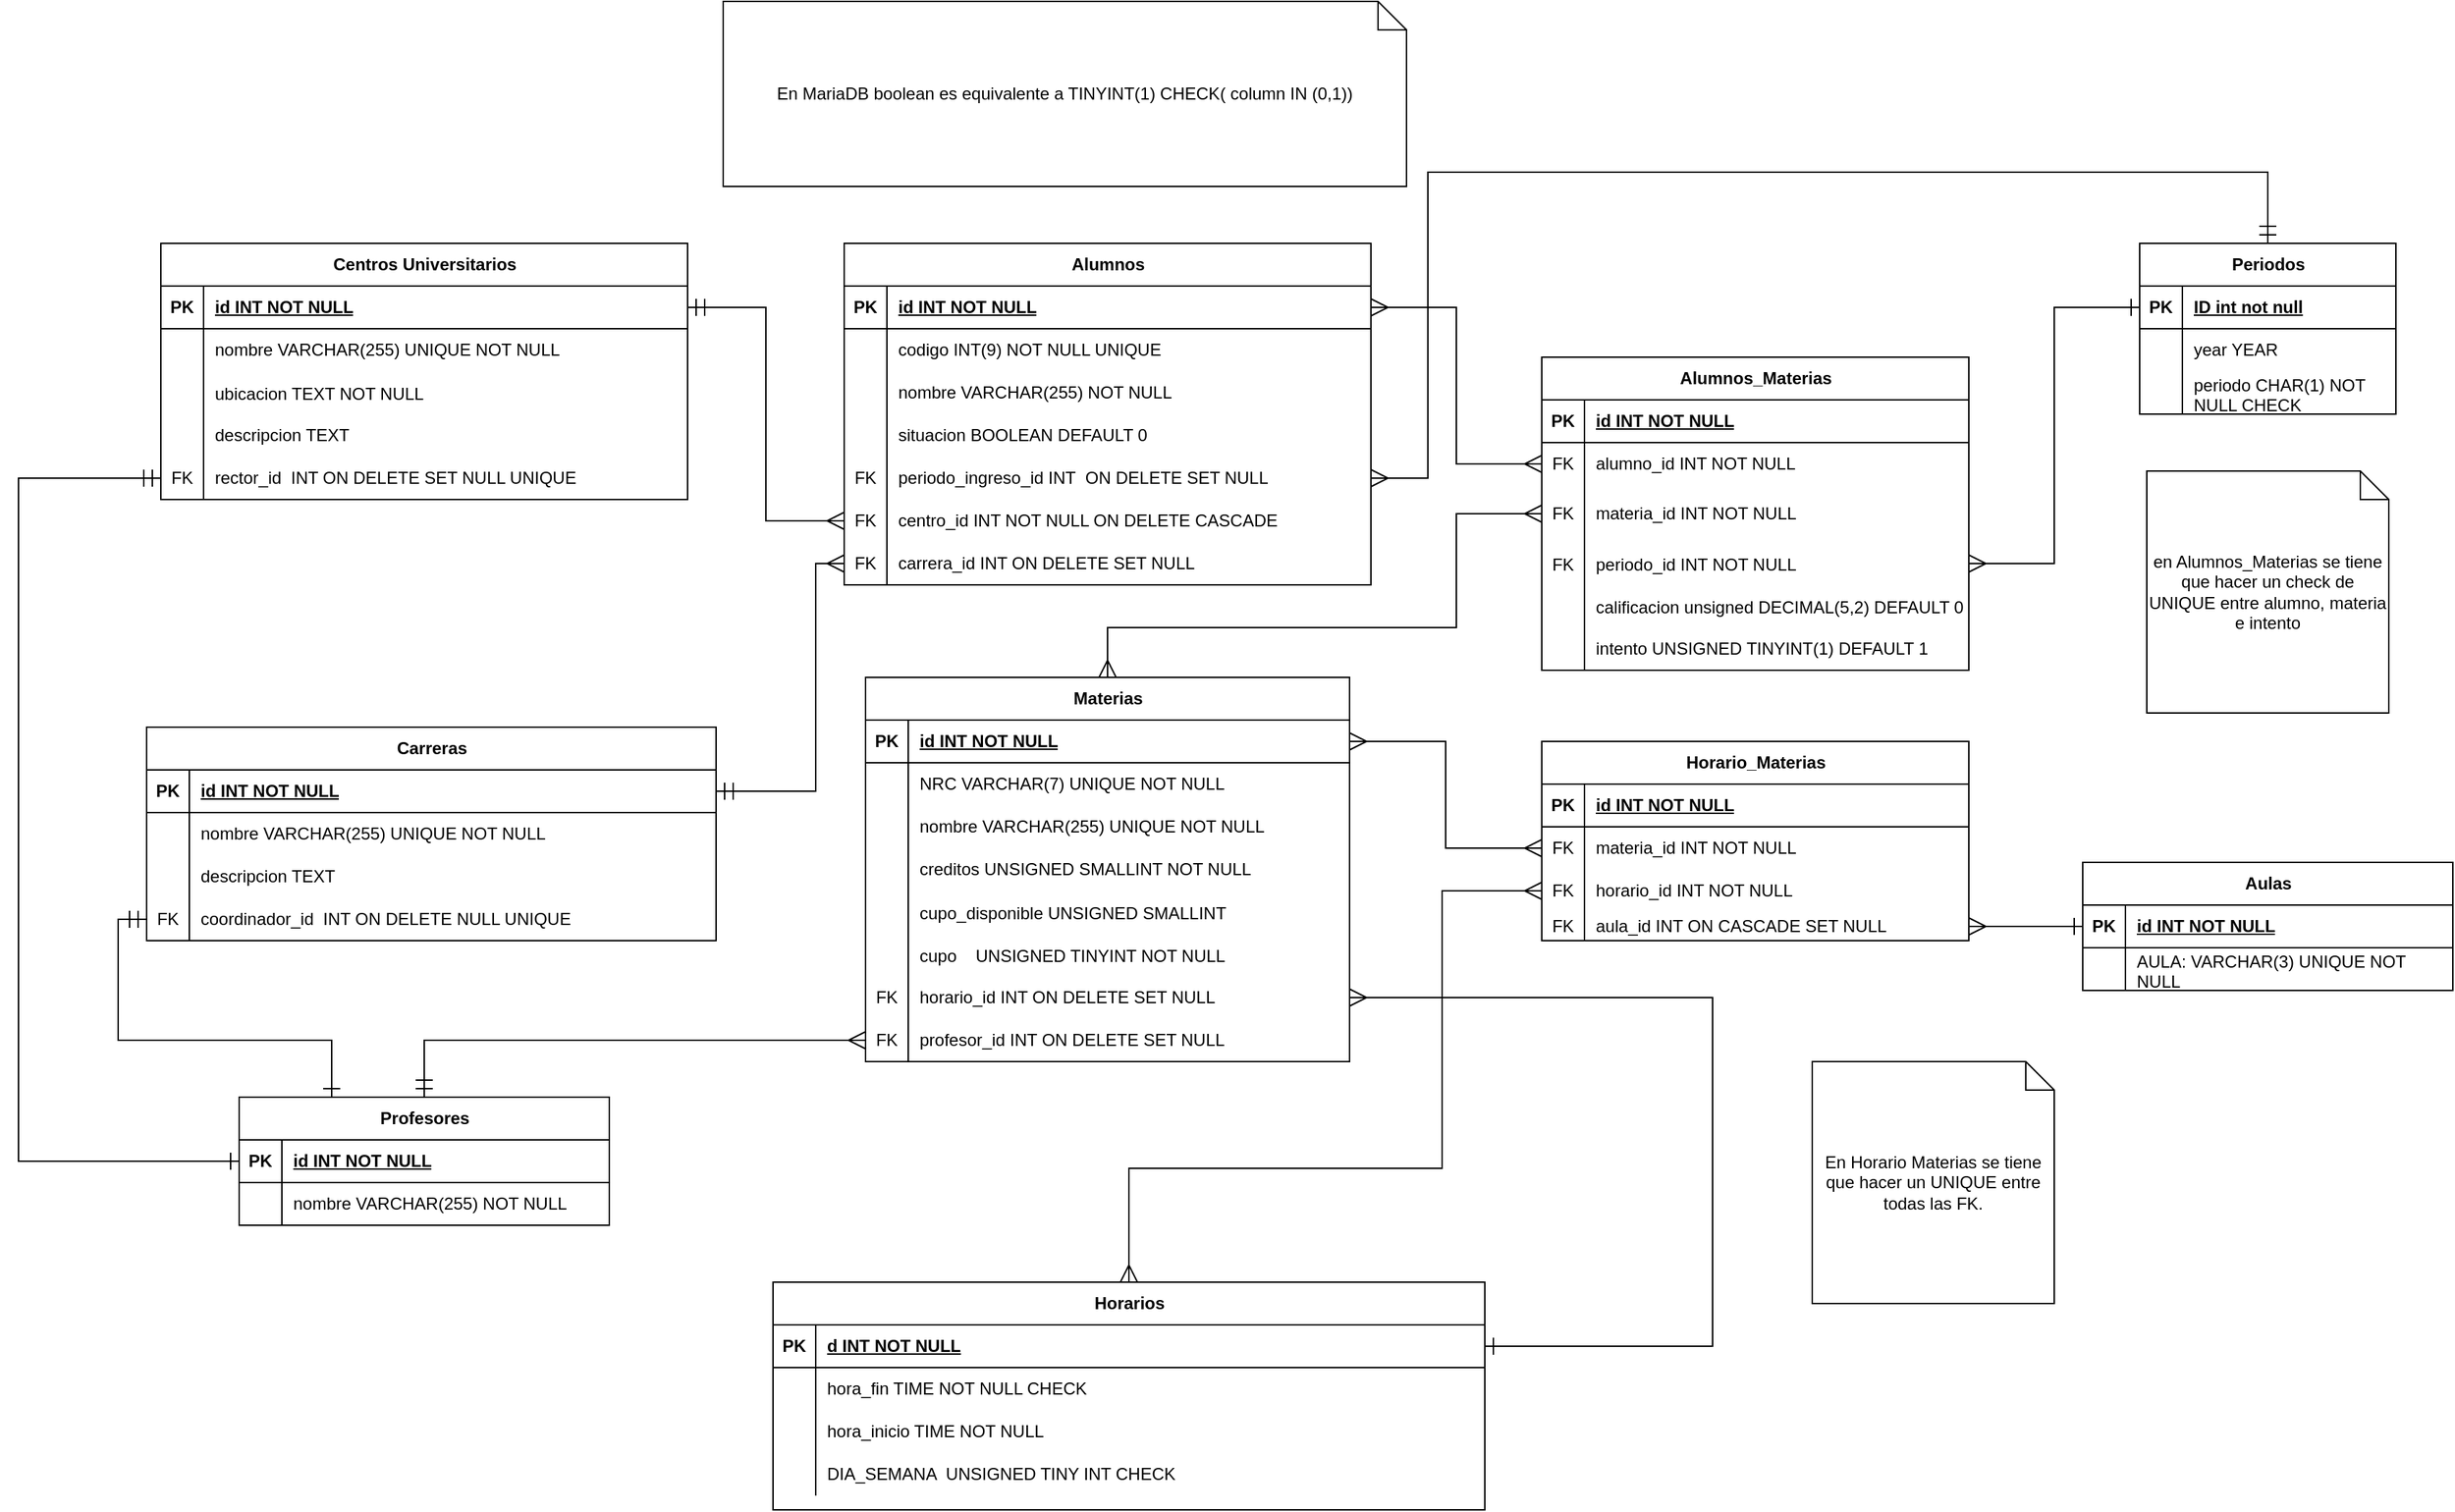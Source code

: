 <mxfile version="21.1.2" type="device">
  <diagram id="R2lEEEUBdFMjLlhIrx00" name="Page-1">
    <mxGraphModel dx="2359" dy="1980" grid="1" gridSize="10" guides="1" tooltips="1" connect="1" arrows="1" fold="1" page="1" pageScale="1" pageWidth="850" pageHeight="1100" math="0" shadow="0" extFonts="Permanent Marker^https://fonts.googleapis.com/css?family=Permanent+Marker">
      <root>
        <mxCell id="0" />
        <mxCell id="1" parent="0" />
        <mxCell id="16RCq8JLogjChzlIHPvy-1" value="Carreras" style="shape=table;startSize=30;container=1;collapsible=1;childLayout=tableLayout;fixedRows=1;rowLines=0;fontStyle=1;align=center;resizeLast=1;html=1;" vertex="1" parent="1">
          <mxGeometry x="20" y="430" width="400" height="150" as="geometry" />
        </mxCell>
        <mxCell id="16RCq8JLogjChzlIHPvy-2" value="" style="shape=tableRow;horizontal=0;startSize=0;swimlaneHead=0;swimlaneBody=0;fillColor=none;collapsible=0;dropTarget=0;points=[[0,0.5],[1,0.5]];portConstraint=eastwest;top=0;left=0;right=0;bottom=1;" vertex="1" parent="16RCq8JLogjChzlIHPvy-1">
          <mxGeometry y="30" width="400" height="30" as="geometry" />
        </mxCell>
        <mxCell id="16RCq8JLogjChzlIHPvy-3" value="PK" style="shape=partialRectangle;connectable=0;fillColor=none;top=0;left=0;bottom=0;right=0;fontStyle=1;overflow=hidden;whiteSpace=wrap;html=1;" vertex="1" parent="16RCq8JLogjChzlIHPvy-2">
          <mxGeometry width="30" height="30" as="geometry">
            <mxRectangle width="30" height="30" as="alternateBounds" />
          </mxGeometry>
        </mxCell>
        <mxCell id="16RCq8JLogjChzlIHPvy-4" value="id INT NOT NULL" style="shape=partialRectangle;connectable=0;fillColor=none;top=0;left=0;bottom=0;right=0;align=left;spacingLeft=6;fontStyle=5;overflow=hidden;whiteSpace=wrap;html=1;" vertex="1" parent="16RCq8JLogjChzlIHPvy-2">
          <mxGeometry x="30" width="370" height="30" as="geometry">
            <mxRectangle width="370" height="30" as="alternateBounds" />
          </mxGeometry>
        </mxCell>
        <mxCell id="16RCq8JLogjChzlIHPvy-5" value="" style="shape=tableRow;horizontal=0;startSize=0;swimlaneHead=0;swimlaneBody=0;fillColor=none;collapsible=0;dropTarget=0;points=[[0,0.5],[1,0.5]];portConstraint=eastwest;top=0;left=0;right=0;bottom=0;" vertex="1" parent="16RCq8JLogjChzlIHPvy-1">
          <mxGeometry y="60" width="400" height="30" as="geometry" />
        </mxCell>
        <mxCell id="16RCq8JLogjChzlIHPvy-6" value="" style="shape=partialRectangle;connectable=0;fillColor=none;top=0;left=0;bottom=0;right=0;editable=1;overflow=hidden;whiteSpace=wrap;html=1;" vertex="1" parent="16RCq8JLogjChzlIHPvy-5">
          <mxGeometry width="30" height="30" as="geometry">
            <mxRectangle width="30" height="30" as="alternateBounds" />
          </mxGeometry>
        </mxCell>
        <mxCell id="16RCq8JLogjChzlIHPvy-7" value="nombre VARCHAR(255) UNIQUE NOT NULL" style="shape=partialRectangle;connectable=0;fillColor=none;top=0;left=0;bottom=0;right=0;align=left;spacingLeft=6;overflow=hidden;whiteSpace=wrap;html=1;" vertex="1" parent="16RCq8JLogjChzlIHPvy-5">
          <mxGeometry x="30" width="370" height="30" as="geometry">
            <mxRectangle width="370" height="30" as="alternateBounds" />
          </mxGeometry>
        </mxCell>
        <mxCell id="16RCq8JLogjChzlIHPvy-8" value="" style="shape=tableRow;horizontal=0;startSize=0;swimlaneHead=0;swimlaneBody=0;fillColor=none;collapsible=0;dropTarget=0;points=[[0,0.5],[1,0.5]];portConstraint=eastwest;top=0;left=0;right=0;bottom=0;" vertex="1" parent="16RCq8JLogjChzlIHPvy-1">
          <mxGeometry y="90" width="400" height="30" as="geometry" />
        </mxCell>
        <mxCell id="16RCq8JLogjChzlIHPvy-9" value="" style="shape=partialRectangle;connectable=0;fillColor=none;top=0;left=0;bottom=0;right=0;editable=1;overflow=hidden;whiteSpace=wrap;html=1;" vertex="1" parent="16RCq8JLogjChzlIHPvy-8">
          <mxGeometry width="30" height="30" as="geometry">
            <mxRectangle width="30" height="30" as="alternateBounds" />
          </mxGeometry>
        </mxCell>
        <mxCell id="16RCq8JLogjChzlIHPvy-10" value="descripcion&lt;span style=&quot;white-space: pre;&quot;&gt;	&lt;/span&gt;TEXT" style="shape=partialRectangle;connectable=0;fillColor=none;top=0;left=0;bottom=0;right=0;align=left;spacingLeft=6;overflow=hidden;whiteSpace=wrap;html=1;" vertex="1" parent="16RCq8JLogjChzlIHPvy-8">
          <mxGeometry x="30" width="370" height="30" as="geometry">
            <mxRectangle width="370" height="30" as="alternateBounds" />
          </mxGeometry>
        </mxCell>
        <mxCell id="16RCq8JLogjChzlIHPvy-11" value="" style="shape=tableRow;horizontal=0;startSize=0;swimlaneHead=0;swimlaneBody=0;fillColor=none;collapsible=0;dropTarget=0;points=[[0,0.5],[1,0.5]];portConstraint=eastwest;top=0;left=0;right=0;bottom=0;" vertex="1" parent="16RCq8JLogjChzlIHPvy-1">
          <mxGeometry y="120" width="400" height="30" as="geometry" />
        </mxCell>
        <mxCell id="16RCq8JLogjChzlIHPvy-12" value="FK" style="shape=partialRectangle;connectable=0;fillColor=none;top=0;left=0;bottom=0;right=0;editable=1;overflow=hidden;whiteSpace=wrap;html=1;" vertex="1" parent="16RCq8JLogjChzlIHPvy-11">
          <mxGeometry width="30" height="30" as="geometry">
            <mxRectangle width="30" height="30" as="alternateBounds" />
          </mxGeometry>
        </mxCell>
        <mxCell id="16RCq8JLogjChzlIHPvy-13" value="coordinador_id&amp;nbsp; INT ON DELETE NULL UNIQUE" style="shape=partialRectangle;connectable=0;fillColor=none;top=0;left=0;bottom=0;right=0;align=left;spacingLeft=6;overflow=hidden;whiteSpace=wrap;html=1;" vertex="1" parent="16RCq8JLogjChzlIHPvy-11">
          <mxGeometry x="30" width="370" height="30" as="geometry">
            <mxRectangle width="370" height="30" as="alternateBounds" />
          </mxGeometry>
        </mxCell>
        <mxCell id="16RCq8JLogjChzlIHPvy-14" value="Centros Universitarios" style="shape=table;startSize=30;container=1;collapsible=1;childLayout=tableLayout;fixedRows=1;rowLines=0;fontStyle=1;align=center;resizeLast=1;html=1;" vertex="1" parent="1">
          <mxGeometry x="30" y="90" width="370" height="180" as="geometry" />
        </mxCell>
        <mxCell id="16RCq8JLogjChzlIHPvy-15" value="" style="shape=tableRow;horizontal=0;startSize=0;swimlaneHead=0;swimlaneBody=0;fillColor=none;collapsible=0;dropTarget=0;points=[[0,0.5],[1,0.5]];portConstraint=eastwest;top=0;left=0;right=0;bottom=1;" vertex="1" parent="16RCq8JLogjChzlIHPvy-14">
          <mxGeometry y="30" width="370" height="30" as="geometry" />
        </mxCell>
        <mxCell id="16RCq8JLogjChzlIHPvy-16" value="PK" style="shape=partialRectangle;connectable=0;fillColor=none;top=0;left=0;bottom=0;right=0;fontStyle=1;overflow=hidden;whiteSpace=wrap;html=1;" vertex="1" parent="16RCq8JLogjChzlIHPvy-15">
          <mxGeometry width="30" height="30" as="geometry">
            <mxRectangle width="30" height="30" as="alternateBounds" />
          </mxGeometry>
        </mxCell>
        <mxCell id="16RCq8JLogjChzlIHPvy-17" value="id INT NOT NULL" style="shape=partialRectangle;connectable=0;fillColor=none;top=0;left=0;bottom=0;right=0;align=left;spacingLeft=6;fontStyle=5;overflow=hidden;whiteSpace=wrap;html=1;" vertex="1" parent="16RCq8JLogjChzlIHPvy-15">
          <mxGeometry x="30" width="340" height="30" as="geometry">
            <mxRectangle width="340" height="30" as="alternateBounds" />
          </mxGeometry>
        </mxCell>
        <mxCell id="16RCq8JLogjChzlIHPvy-18" value="" style="shape=tableRow;horizontal=0;startSize=0;swimlaneHead=0;swimlaneBody=0;fillColor=none;collapsible=0;dropTarget=0;points=[[0,0.5],[1,0.5]];portConstraint=eastwest;top=0;left=0;right=0;bottom=0;" vertex="1" parent="16RCq8JLogjChzlIHPvy-14">
          <mxGeometry y="60" width="370" height="30" as="geometry" />
        </mxCell>
        <mxCell id="16RCq8JLogjChzlIHPvy-19" value="" style="shape=partialRectangle;connectable=0;fillColor=none;top=0;left=0;bottom=0;right=0;editable=1;overflow=hidden;whiteSpace=wrap;html=1;" vertex="1" parent="16RCq8JLogjChzlIHPvy-18">
          <mxGeometry width="30" height="30" as="geometry">
            <mxRectangle width="30" height="30" as="alternateBounds" />
          </mxGeometry>
        </mxCell>
        <mxCell id="16RCq8JLogjChzlIHPvy-20" value="nombre VARCHAR(255) UNIQUE NOT NULL" style="shape=partialRectangle;connectable=0;fillColor=none;top=0;left=0;bottom=0;right=0;align=left;spacingLeft=6;overflow=hidden;whiteSpace=wrap;html=1;" vertex="1" parent="16RCq8JLogjChzlIHPvy-18">
          <mxGeometry x="30" width="340" height="30" as="geometry">
            <mxRectangle width="340" height="30" as="alternateBounds" />
          </mxGeometry>
        </mxCell>
        <mxCell id="16RCq8JLogjChzlIHPvy-27" value="" style="shape=tableRow;horizontal=0;startSize=0;swimlaneHead=0;swimlaneBody=0;fillColor=none;collapsible=0;dropTarget=0;points=[[0,0.5],[1,0.5]];portConstraint=eastwest;top=0;left=0;right=0;bottom=0;" vertex="1" parent="16RCq8JLogjChzlIHPvy-14">
          <mxGeometry y="90" width="370" height="30" as="geometry" />
        </mxCell>
        <mxCell id="16RCq8JLogjChzlIHPvy-28" value="" style="shape=partialRectangle;connectable=0;fillColor=none;top=0;left=0;bottom=0;right=0;editable=1;overflow=hidden;" vertex="1" parent="16RCq8JLogjChzlIHPvy-27">
          <mxGeometry width="30" height="30" as="geometry">
            <mxRectangle width="30" height="30" as="alternateBounds" />
          </mxGeometry>
        </mxCell>
        <mxCell id="16RCq8JLogjChzlIHPvy-29" value="ubicacion TEXT NOT NULL" style="shape=partialRectangle;connectable=0;fillColor=none;top=0;left=0;bottom=0;right=0;align=left;spacingLeft=6;overflow=hidden;" vertex="1" parent="16RCq8JLogjChzlIHPvy-27">
          <mxGeometry x="30" width="340" height="30" as="geometry">
            <mxRectangle width="340" height="30" as="alternateBounds" />
          </mxGeometry>
        </mxCell>
        <mxCell id="16RCq8JLogjChzlIHPvy-21" value="" style="shape=tableRow;horizontal=0;startSize=0;swimlaneHead=0;swimlaneBody=0;fillColor=none;collapsible=0;dropTarget=0;points=[[0,0.5],[1,0.5]];portConstraint=eastwest;top=0;left=0;right=0;bottom=0;" vertex="1" parent="16RCq8JLogjChzlIHPvy-14">
          <mxGeometry y="120" width="370" height="30" as="geometry" />
        </mxCell>
        <mxCell id="16RCq8JLogjChzlIHPvy-22" value="" style="shape=partialRectangle;connectable=0;fillColor=none;top=0;left=0;bottom=0;right=0;editable=1;overflow=hidden;whiteSpace=wrap;html=1;" vertex="1" parent="16RCq8JLogjChzlIHPvy-21">
          <mxGeometry width="30" height="30" as="geometry">
            <mxRectangle width="30" height="30" as="alternateBounds" />
          </mxGeometry>
        </mxCell>
        <mxCell id="16RCq8JLogjChzlIHPvy-23" value="descripcion&lt;span style=&quot;white-space: pre;&quot;&gt;	&lt;/span&gt;TEXT" style="shape=partialRectangle;connectable=0;fillColor=none;top=0;left=0;bottom=0;right=0;align=left;spacingLeft=6;overflow=hidden;whiteSpace=wrap;html=1;" vertex="1" parent="16RCq8JLogjChzlIHPvy-21">
          <mxGeometry x="30" width="340" height="30" as="geometry">
            <mxRectangle width="340" height="30" as="alternateBounds" />
          </mxGeometry>
        </mxCell>
        <mxCell id="16RCq8JLogjChzlIHPvy-24" value="" style="shape=tableRow;horizontal=0;startSize=0;swimlaneHead=0;swimlaneBody=0;fillColor=none;collapsible=0;dropTarget=0;points=[[0,0.5],[1,0.5]];portConstraint=eastwest;top=0;left=0;right=0;bottom=0;" vertex="1" parent="16RCq8JLogjChzlIHPvy-14">
          <mxGeometry y="150" width="370" height="30" as="geometry" />
        </mxCell>
        <mxCell id="16RCq8JLogjChzlIHPvy-25" value="FK" style="shape=partialRectangle;connectable=0;fillColor=none;top=0;left=0;bottom=0;right=0;editable=1;overflow=hidden;whiteSpace=wrap;html=1;" vertex="1" parent="16RCq8JLogjChzlIHPvy-24">
          <mxGeometry width="30" height="30" as="geometry">
            <mxRectangle width="30" height="30" as="alternateBounds" />
          </mxGeometry>
        </mxCell>
        <mxCell id="16RCq8JLogjChzlIHPvy-26" value="rector_id&amp;nbsp; INT ON DELETE SET NULL UNIQUE" style="shape=partialRectangle;connectable=0;fillColor=none;top=0;left=0;bottom=0;right=0;align=left;spacingLeft=6;overflow=hidden;whiteSpace=wrap;html=1;" vertex="1" parent="16RCq8JLogjChzlIHPvy-24">
          <mxGeometry x="30" width="340" height="30" as="geometry">
            <mxRectangle width="340" height="30" as="alternateBounds" />
          </mxGeometry>
        </mxCell>
        <mxCell id="16RCq8JLogjChzlIHPvy-30" value="Profesores" style="shape=table;startSize=30;container=1;collapsible=1;childLayout=tableLayout;fixedRows=1;rowLines=0;fontStyle=1;align=center;resizeLast=1;html=1;" vertex="1" parent="1">
          <mxGeometry x="85" y="690" width="260" height="90" as="geometry" />
        </mxCell>
        <mxCell id="16RCq8JLogjChzlIHPvy-31" value="" style="shape=tableRow;horizontal=0;startSize=0;swimlaneHead=0;swimlaneBody=0;fillColor=none;collapsible=0;dropTarget=0;points=[[0,0.5],[1,0.5]];portConstraint=eastwest;top=0;left=0;right=0;bottom=1;" vertex="1" parent="16RCq8JLogjChzlIHPvy-30">
          <mxGeometry y="30" width="260" height="30" as="geometry" />
        </mxCell>
        <mxCell id="16RCq8JLogjChzlIHPvy-32" value="PK" style="shape=partialRectangle;connectable=0;fillColor=none;top=0;left=0;bottom=0;right=0;fontStyle=1;overflow=hidden;whiteSpace=wrap;html=1;" vertex="1" parent="16RCq8JLogjChzlIHPvy-31">
          <mxGeometry width="30" height="30" as="geometry">
            <mxRectangle width="30" height="30" as="alternateBounds" />
          </mxGeometry>
        </mxCell>
        <mxCell id="16RCq8JLogjChzlIHPvy-33" value="id INT NOT NULL" style="shape=partialRectangle;connectable=0;fillColor=none;top=0;left=0;bottom=0;right=0;align=left;spacingLeft=6;fontStyle=5;overflow=hidden;whiteSpace=wrap;html=1;" vertex="1" parent="16RCq8JLogjChzlIHPvy-31">
          <mxGeometry x="30" width="230" height="30" as="geometry">
            <mxRectangle width="230" height="30" as="alternateBounds" />
          </mxGeometry>
        </mxCell>
        <mxCell id="16RCq8JLogjChzlIHPvy-34" value="" style="shape=tableRow;horizontal=0;startSize=0;swimlaneHead=0;swimlaneBody=0;fillColor=none;collapsible=0;dropTarget=0;points=[[0,0.5],[1,0.5]];portConstraint=eastwest;top=0;left=0;right=0;bottom=0;" vertex="1" parent="16RCq8JLogjChzlIHPvy-30">
          <mxGeometry y="60" width="260" height="30" as="geometry" />
        </mxCell>
        <mxCell id="16RCq8JLogjChzlIHPvy-35" value="" style="shape=partialRectangle;connectable=0;fillColor=none;top=0;left=0;bottom=0;right=0;editable=1;overflow=hidden;whiteSpace=wrap;html=1;" vertex="1" parent="16RCq8JLogjChzlIHPvy-34">
          <mxGeometry width="30" height="30" as="geometry">
            <mxRectangle width="30" height="30" as="alternateBounds" />
          </mxGeometry>
        </mxCell>
        <mxCell id="16RCq8JLogjChzlIHPvy-36" value="nombre&lt;span style=&quot;white-space: pre;&quot;&gt;	&lt;/span&gt;VARCHAR(255) NOT NULL&amp;nbsp;" style="shape=partialRectangle;connectable=0;fillColor=none;top=0;left=0;bottom=0;right=0;align=left;spacingLeft=6;overflow=hidden;whiteSpace=wrap;html=1;" vertex="1" parent="16RCq8JLogjChzlIHPvy-34">
          <mxGeometry x="30" width="230" height="30" as="geometry">
            <mxRectangle width="230" height="30" as="alternateBounds" />
          </mxGeometry>
        </mxCell>
        <mxCell id="16RCq8JLogjChzlIHPvy-43" value="Alumnos" style="shape=table;startSize=30;container=1;collapsible=1;childLayout=tableLayout;fixedRows=1;rowLines=0;fontStyle=1;align=center;resizeLast=1;html=1;" vertex="1" parent="1">
          <mxGeometry x="510" y="90" width="370" height="240" as="geometry" />
        </mxCell>
        <mxCell id="16RCq8JLogjChzlIHPvy-44" value="" style="shape=tableRow;horizontal=0;startSize=0;swimlaneHead=0;swimlaneBody=0;fillColor=none;collapsible=0;dropTarget=0;points=[[0,0.5],[1,0.5]];portConstraint=eastwest;top=0;left=0;right=0;bottom=1;" vertex="1" parent="16RCq8JLogjChzlIHPvy-43">
          <mxGeometry y="30" width="370" height="30" as="geometry" />
        </mxCell>
        <mxCell id="16RCq8JLogjChzlIHPvy-45" value="PK" style="shape=partialRectangle;connectable=0;fillColor=none;top=0;left=0;bottom=0;right=0;fontStyle=1;overflow=hidden;whiteSpace=wrap;html=1;" vertex="1" parent="16RCq8JLogjChzlIHPvy-44">
          <mxGeometry width="30" height="30" as="geometry">
            <mxRectangle width="30" height="30" as="alternateBounds" />
          </mxGeometry>
        </mxCell>
        <mxCell id="16RCq8JLogjChzlIHPvy-46" value="id INT NOT NULL" style="shape=partialRectangle;connectable=0;fillColor=none;top=0;left=0;bottom=0;right=0;align=left;spacingLeft=6;fontStyle=5;overflow=hidden;whiteSpace=wrap;html=1;" vertex="1" parent="16RCq8JLogjChzlIHPvy-44">
          <mxGeometry x="30" width="340" height="30" as="geometry">
            <mxRectangle width="340" height="30" as="alternateBounds" />
          </mxGeometry>
        </mxCell>
        <mxCell id="16RCq8JLogjChzlIHPvy-47" value="" style="shape=tableRow;horizontal=0;startSize=0;swimlaneHead=0;swimlaneBody=0;fillColor=none;collapsible=0;dropTarget=0;points=[[0,0.5],[1,0.5]];portConstraint=eastwest;top=0;left=0;right=0;bottom=0;" vertex="1" parent="16RCq8JLogjChzlIHPvy-43">
          <mxGeometry y="60" width="370" height="30" as="geometry" />
        </mxCell>
        <mxCell id="16RCq8JLogjChzlIHPvy-48" value="" style="shape=partialRectangle;connectable=0;fillColor=none;top=0;left=0;bottom=0;right=0;editable=1;overflow=hidden;whiteSpace=wrap;html=1;" vertex="1" parent="16RCq8JLogjChzlIHPvy-47">
          <mxGeometry width="30" height="30" as="geometry">
            <mxRectangle width="30" height="30" as="alternateBounds" />
          </mxGeometry>
        </mxCell>
        <mxCell id="16RCq8JLogjChzlIHPvy-49" value="codigo INT(9) NOT NULL UNIQUE" style="shape=partialRectangle;connectable=0;fillColor=none;top=0;left=0;bottom=0;right=0;align=left;spacingLeft=6;overflow=hidden;whiteSpace=wrap;html=1;" vertex="1" parent="16RCq8JLogjChzlIHPvy-47">
          <mxGeometry x="30" width="340" height="30" as="geometry">
            <mxRectangle width="340" height="30" as="alternateBounds" />
          </mxGeometry>
        </mxCell>
        <mxCell id="16RCq8JLogjChzlIHPvy-50" value="" style="shape=tableRow;horizontal=0;startSize=0;swimlaneHead=0;swimlaneBody=0;fillColor=none;collapsible=0;dropTarget=0;points=[[0,0.5],[1,0.5]];portConstraint=eastwest;top=0;left=0;right=0;bottom=0;" vertex="1" parent="16RCq8JLogjChzlIHPvy-43">
          <mxGeometry y="90" width="370" height="30" as="geometry" />
        </mxCell>
        <mxCell id="16RCq8JLogjChzlIHPvy-51" value="" style="shape=partialRectangle;connectable=0;fillColor=none;top=0;left=0;bottom=0;right=0;editable=1;overflow=hidden;whiteSpace=wrap;html=1;" vertex="1" parent="16RCq8JLogjChzlIHPvy-50">
          <mxGeometry width="30" height="30" as="geometry">
            <mxRectangle width="30" height="30" as="alternateBounds" />
          </mxGeometry>
        </mxCell>
        <mxCell id="16RCq8JLogjChzlIHPvy-52" value="nombre VARCHAR(255) NOT NULL" style="shape=partialRectangle;connectable=0;fillColor=none;top=0;left=0;bottom=0;right=0;align=left;spacingLeft=6;overflow=hidden;whiteSpace=wrap;html=1;" vertex="1" parent="16RCq8JLogjChzlIHPvy-50">
          <mxGeometry x="30" width="340" height="30" as="geometry">
            <mxRectangle width="340" height="30" as="alternateBounds" />
          </mxGeometry>
        </mxCell>
        <mxCell id="16RCq8JLogjChzlIHPvy-53" value="" style="shape=tableRow;horizontal=0;startSize=0;swimlaneHead=0;swimlaneBody=0;fillColor=none;collapsible=0;dropTarget=0;points=[[0,0.5],[1,0.5]];portConstraint=eastwest;top=0;left=0;right=0;bottom=0;" vertex="1" parent="16RCq8JLogjChzlIHPvy-43">
          <mxGeometry y="120" width="370" height="30" as="geometry" />
        </mxCell>
        <mxCell id="16RCq8JLogjChzlIHPvy-54" value="" style="shape=partialRectangle;connectable=0;fillColor=none;top=0;left=0;bottom=0;right=0;editable=1;overflow=hidden;whiteSpace=wrap;html=1;" vertex="1" parent="16RCq8JLogjChzlIHPvy-53">
          <mxGeometry width="30" height="30" as="geometry">
            <mxRectangle width="30" height="30" as="alternateBounds" />
          </mxGeometry>
        </mxCell>
        <mxCell id="16RCq8JLogjChzlIHPvy-55" value="situacion BOOLEAN DEFAULT 0" style="shape=partialRectangle;connectable=0;fillColor=none;top=0;left=0;bottom=0;right=0;align=left;spacingLeft=6;overflow=hidden;whiteSpace=wrap;html=1;" vertex="1" parent="16RCq8JLogjChzlIHPvy-53">
          <mxGeometry x="30" width="340" height="30" as="geometry">
            <mxRectangle width="340" height="30" as="alternateBounds" />
          </mxGeometry>
        </mxCell>
        <mxCell id="16RCq8JLogjChzlIHPvy-161" value="" style="shape=tableRow;horizontal=0;startSize=0;swimlaneHead=0;swimlaneBody=0;fillColor=none;collapsible=0;dropTarget=0;points=[[0,0.5],[1,0.5]];portConstraint=eastwest;top=0;left=0;right=0;bottom=0;" vertex="1" parent="16RCq8JLogjChzlIHPvy-43">
          <mxGeometry y="150" width="370" height="30" as="geometry" />
        </mxCell>
        <mxCell id="16RCq8JLogjChzlIHPvy-162" value="FK" style="shape=partialRectangle;connectable=0;fillColor=none;top=0;left=0;bottom=0;right=0;fontStyle=0;overflow=hidden;whiteSpace=wrap;html=1;" vertex="1" parent="16RCq8JLogjChzlIHPvy-161">
          <mxGeometry width="30" height="30" as="geometry">
            <mxRectangle width="30" height="30" as="alternateBounds" />
          </mxGeometry>
        </mxCell>
        <mxCell id="16RCq8JLogjChzlIHPvy-163" value="periodo_ingreso_id INT&amp;nbsp; ON DELETE SET NULL" style="shape=partialRectangle;connectable=0;fillColor=none;top=0;left=0;bottom=0;right=0;align=left;spacingLeft=6;fontStyle=0;overflow=hidden;whiteSpace=wrap;html=1;" vertex="1" parent="16RCq8JLogjChzlIHPvy-161">
          <mxGeometry x="30" width="340" height="30" as="geometry">
            <mxRectangle width="340" height="30" as="alternateBounds" />
          </mxGeometry>
        </mxCell>
        <mxCell id="16RCq8JLogjChzlIHPvy-59" value="" style="shape=tableRow;horizontal=0;startSize=0;swimlaneHead=0;swimlaneBody=0;fillColor=none;collapsible=0;dropTarget=0;points=[[0,0.5],[1,0.5]];portConstraint=eastwest;top=0;left=0;right=0;bottom=0;" vertex="1" parent="16RCq8JLogjChzlIHPvy-43">
          <mxGeometry y="180" width="370" height="30" as="geometry" />
        </mxCell>
        <mxCell id="16RCq8JLogjChzlIHPvy-60" value="FK" style="shape=partialRectangle;connectable=0;fillColor=none;top=0;left=0;bottom=0;right=0;fontStyle=0;overflow=hidden;whiteSpace=wrap;html=1;" vertex="1" parent="16RCq8JLogjChzlIHPvy-59">
          <mxGeometry width="30" height="30" as="geometry">
            <mxRectangle width="30" height="30" as="alternateBounds" />
          </mxGeometry>
        </mxCell>
        <mxCell id="16RCq8JLogjChzlIHPvy-61" value="centro_id INT NOT NULL ON DELETE CASCADE" style="shape=partialRectangle;connectable=0;fillColor=none;top=0;left=0;bottom=0;right=0;align=left;spacingLeft=6;fontStyle=0;overflow=hidden;whiteSpace=wrap;html=1;" vertex="1" parent="16RCq8JLogjChzlIHPvy-59">
          <mxGeometry x="30" width="340" height="30" as="geometry">
            <mxRectangle width="340" height="30" as="alternateBounds" />
          </mxGeometry>
        </mxCell>
        <mxCell id="16RCq8JLogjChzlIHPvy-56" value="" style="shape=tableRow;horizontal=0;startSize=0;swimlaneHead=0;swimlaneBody=0;fillColor=none;collapsible=0;dropTarget=0;points=[[0,0.5],[1,0.5]];portConstraint=eastwest;top=0;left=0;right=0;bottom=0;" vertex="1" parent="16RCq8JLogjChzlIHPvy-43">
          <mxGeometry y="210" width="370" height="30" as="geometry" />
        </mxCell>
        <mxCell id="16RCq8JLogjChzlIHPvy-57" value="FK" style="shape=partialRectangle;connectable=0;fillColor=none;top=0;left=0;bottom=0;right=0;fontStyle=0;overflow=hidden;whiteSpace=wrap;html=1;" vertex="1" parent="16RCq8JLogjChzlIHPvy-56">
          <mxGeometry width="30" height="30" as="geometry">
            <mxRectangle width="30" height="30" as="alternateBounds" />
          </mxGeometry>
        </mxCell>
        <mxCell id="16RCq8JLogjChzlIHPvy-58" value="carrera_id INT ON DELETE SET NULL" style="shape=partialRectangle;connectable=0;fillColor=none;top=0;left=0;bottom=0;right=0;align=left;spacingLeft=6;fontStyle=0;overflow=hidden;whiteSpace=wrap;html=1;" vertex="1" parent="16RCq8JLogjChzlIHPvy-56">
          <mxGeometry x="30" width="340" height="30" as="geometry">
            <mxRectangle width="340" height="30" as="alternateBounds" />
          </mxGeometry>
        </mxCell>
        <mxCell id="16RCq8JLogjChzlIHPvy-62" value="Materias" style="shape=table;startSize=30;container=1;collapsible=1;childLayout=tableLayout;fixedRows=1;rowLines=0;fontStyle=1;align=center;resizeLast=1;html=1;" vertex="1" parent="1">
          <mxGeometry x="525" y="395" width="340" height="270" as="geometry" />
        </mxCell>
        <mxCell id="16RCq8JLogjChzlIHPvy-63" value="" style="shape=tableRow;horizontal=0;startSize=0;swimlaneHead=0;swimlaneBody=0;fillColor=none;collapsible=0;dropTarget=0;points=[[0,0.5],[1,0.5]];portConstraint=eastwest;top=0;left=0;right=0;bottom=1;" vertex="1" parent="16RCq8JLogjChzlIHPvy-62">
          <mxGeometry y="30" width="340" height="30" as="geometry" />
        </mxCell>
        <mxCell id="16RCq8JLogjChzlIHPvy-64" value="PK" style="shape=partialRectangle;connectable=0;fillColor=none;top=0;left=0;bottom=0;right=0;fontStyle=1;overflow=hidden;whiteSpace=wrap;html=1;" vertex="1" parent="16RCq8JLogjChzlIHPvy-63">
          <mxGeometry width="30" height="30" as="geometry">
            <mxRectangle width="30" height="30" as="alternateBounds" />
          </mxGeometry>
        </mxCell>
        <mxCell id="16RCq8JLogjChzlIHPvy-65" value="id INT NOT NULL" style="shape=partialRectangle;connectable=0;fillColor=none;top=0;left=0;bottom=0;right=0;align=left;spacingLeft=6;fontStyle=5;overflow=hidden;whiteSpace=wrap;html=1;" vertex="1" parent="16RCq8JLogjChzlIHPvy-63">
          <mxGeometry x="30" width="310" height="30" as="geometry">
            <mxRectangle width="310" height="30" as="alternateBounds" />
          </mxGeometry>
        </mxCell>
        <mxCell id="16RCq8JLogjChzlIHPvy-66" value="" style="shape=tableRow;horizontal=0;startSize=0;swimlaneHead=0;swimlaneBody=0;fillColor=none;collapsible=0;dropTarget=0;points=[[0,0.5],[1,0.5]];portConstraint=eastwest;top=0;left=0;right=0;bottom=0;" vertex="1" parent="16RCq8JLogjChzlIHPvy-62">
          <mxGeometry y="60" width="340" height="30" as="geometry" />
        </mxCell>
        <mxCell id="16RCq8JLogjChzlIHPvy-67" value="" style="shape=partialRectangle;connectable=0;fillColor=none;top=0;left=0;bottom=0;right=0;editable=1;overflow=hidden;whiteSpace=wrap;html=1;" vertex="1" parent="16RCq8JLogjChzlIHPvy-66">
          <mxGeometry width="30" height="30" as="geometry">
            <mxRectangle width="30" height="30" as="alternateBounds" />
          </mxGeometry>
        </mxCell>
        <mxCell id="16RCq8JLogjChzlIHPvy-68" value="NRC VARCHAR(7) UNIQUE NOT NULL" style="shape=partialRectangle;connectable=0;fillColor=none;top=0;left=0;bottom=0;right=0;align=left;spacingLeft=6;overflow=hidden;whiteSpace=wrap;html=1;" vertex="1" parent="16RCq8JLogjChzlIHPvy-66">
          <mxGeometry x="30" width="310" height="30" as="geometry">
            <mxRectangle width="310" height="30" as="alternateBounds" />
          </mxGeometry>
        </mxCell>
        <mxCell id="16RCq8JLogjChzlIHPvy-69" value="" style="shape=tableRow;horizontal=0;startSize=0;swimlaneHead=0;swimlaneBody=0;fillColor=none;collapsible=0;dropTarget=0;points=[[0,0.5],[1,0.5]];portConstraint=eastwest;top=0;left=0;right=0;bottom=0;" vertex="1" parent="16RCq8JLogjChzlIHPvy-62">
          <mxGeometry y="90" width="340" height="30" as="geometry" />
        </mxCell>
        <mxCell id="16RCq8JLogjChzlIHPvy-70" value="" style="shape=partialRectangle;connectable=0;fillColor=none;top=0;left=0;bottom=0;right=0;editable=1;overflow=hidden;whiteSpace=wrap;html=1;" vertex="1" parent="16RCq8JLogjChzlIHPvy-69">
          <mxGeometry width="30" height="30" as="geometry">
            <mxRectangle width="30" height="30" as="alternateBounds" />
          </mxGeometry>
        </mxCell>
        <mxCell id="16RCq8JLogjChzlIHPvy-71" value="nombre&lt;span style=&quot;white-space: pre;&quot;&gt;	&lt;/span&gt;VARCHAR(255) UNIQUE NOT NULL" style="shape=partialRectangle;connectable=0;fillColor=none;top=0;left=0;bottom=0;right=0;align=left;spacingLeft=6;overflow=hidden;whiteSpace=wrap;html=1;" vertex="1" parent="16RCq8JLogjChzlIHPvy-69">
          <mxGeometry x="30" width="310" height="30" as="geometry">
            <mxRectangle width="310" height="30" as="alternateBounds" />
          </mxGeometry>
        </mxCell>
        <mxCell id="16RCq8JLogjChzlIHPvy-72" value="" style="shape=tableRow;horizontal=0;startSize=0;swimlaneHead=0;swimlaneBody=0;fillColor=none;collapsible=0;dropTarget=0;points=[[0,0.5],[1,0.5]];portConstraint=eastwest;top=0;left=0;right=0;bottom=0;" vertex="1" parent="16RCq8JLogjChzlIHPvy-62">
          <mxGeometry y="120" width="340" height="30" as="geometry" />
        </mxCell>
        <mxCell id="16RCq8JLogjChzlIHPvy-73" value="" style="shape=partialRectangle;connectable=0;fillColor=none;top=0;left=0;bottom=0;right=0;editable=1;overflow=hidden;whiteSpace=wrap;html=1;" vertex="1" parent="16RCq8JLogjChzlIHPvy-72">
          <mxGeometry width="30" height="30" as="geometry">
            <mxRectangle width="30" height="30" as="alternateBounds" />
          </mxGeometry>
        </mxCell>
        <mxCell id="16RCq8JLogjChzlIHPvy-74" value="creditos&lt;span style=&quot;white-space: pre;&quot;&gt;	&lt;/span&gt;UNSIGNED SMALLINT NOT NULL" style="shape=partialRectangle;connectable=0;fillColor=none;top=0;left=0;bottom=0;right=0;align=left;spacingLeft=6;overflow=hidden;whiteSpace=wrap;html=1;" vertex="1" parent="16RCq8JLogjChzlIHPvy-72">
          <mxGeometry x="30" width="310" height="30" as="geometry">
            <mxRectangle width="310" height="30" as="alternateBounds" />
          </mxGeometry>
        </mxCell>
        <mxCell id="16RCq8JLogjChzlIHPvy-78" value="" style="shape=tableRow;horizontal=0;startSize=0;swimlaneHead=0;swimlaneBody=0;fillColor=none;collapsible=0;dropTarget=0;points=[[0,0.5],[1,0.5]];portConstraint=eastwest;top=0;left=0;right=0;bottom=0;" vertex="1" parent="16RCq8JLogjChzlIHPvy-62">
          <mxGeometry y="150" width="340" height="30" as="geometry" />
        </mxCell>
        <mxCell id="16RCq8JLogjChzlIHPvy-79" value="" style="shape=partialRectangle;connectable=0;fillColor=none;top=0;left=0;bottom=0;right=0;editable=1;overflow=hidden;" vertex="1" parent="16RCq8JLogjChzlIHPvy-78">
          <mxGeometry width="30" height="30" as="geometry">
            <mxRectangle width="30" height="30" as="alternateBounds" />
          </mxGeometry>
        </mxCell>
        <mxCell id="16RCq8JLogjChzlIHPvy-80" value="cupo_disponible UNSIGNED SMALLINT" style="shape=partialRectangle;connectable=0;fillColor=none;top=0;left=0;bottom=0;right=0;align=left;spacingLeft=6;overflow=hidden;" vertex="1" parent="16RCq8JLogjChzlIHPvy-78">
          <mxGeometry x="30" width="310" height="30" as="geometry">
            <mxRectangle width="310" height="30" as="alternateBounds" />
          </mxGeometry>
        </mxCell>
        <mxCell id="16RCq8JLogjChzlIHPvy-75" value="" style="shape=tableRow;horizontal=0;startSize=0;swimlaneHead=0;swimlaneBody=0;fillColor=none;collapsible=0;dropTarget=0;points=[[0,0.5],[1,0.5]];portConstraint=eastwest;top=0;left=0;right=0;bottom=0;" vertex="1" parent="16RCq8JLogjChzlIHPvy-62">
          <mxGeometry y="180" width="340" height="30" as="geometry" />
        </mxCell>
        <mxCell id="16RCq8JLogjChzlIHPvy-76" value="" style="shape=partialRectangle;connectable=0;fillColor=none;top=0;left=0;bottom=0;right=0;editable=1;overflow=hidden;" vertex="1" parent="16RCq8JLogjChzlIHPvy-75">
          <mxGeometry width="30" height="30" as="geometry">
            <mxRectangle width="30" height="30" as="alternateBounds" />
          </mxGeometry>
        </mxCell>
        <mxCell id="16RCq8JLogjChzlIHPvy-77" value="cupo    UNSIGNED TINYINT NOT NULL" style="shape=partialRectangle;connectable=0;fillColor=none;top=0;left=0;bottom=0;right=0;align=left;spacingLeft=6;overflow=hidden;" vertex="1" parent="16RCq8JLogjChzlIHPvy-75">
          <mxGeometry x="30" width="310" height="30" as="geometry">
            <mxRectangle width="310" height="30" as="alternateBounds" />
          </mxGeometry>
        </mxCell>
        <mxCell id="16RCq8JLogjChzlIHPvy-81" value="" style="shape=tableRow;horizontal=0;startSize=0;swimlaneHead=0;swimlaneBody=0;fillColor=none;collapsible=0;dropTarget=0;points=[[0,0.5],[1,0.5]];portConstraint=eastwest;top=0;left=0;right=0;bottom=0;" vertex="1" parent="16RCq8JLogjChzlIHPvy-62">
          <mxGeometry y="210" width="340" height="30" as="geometry" />
        </mxCell>
        <mxCell id="16RCq8JLogjChzlIHPvy-82" value="FK" style="shape=partialRectangle;connectable=0;fillColor=none;top=0;left=0;bottom=0;right=0;fontStyle=0;overflow=hidden;whiteSpace=wrap;html=1;" vertex="1" parent="16RCq8JLogjChzlIHPvy-81">
          <mxGeometry width="30" height="30" as="geometry">
            <mxRectangle width="30" height="30" as="alternateBounds" />
          </mxGeometry>
        </mxCell>
        <mxCell id="16RCq8JLogjChzlIHPvy-83" value="horario_id&lt;span style=&quot;white-space: pre;&quot;&gt;	&lt;/span&gt;INT ON DELETE SET NULL" style="shape=partialRectangle;connectable=0;fillColor=none;top=0;left=0;bottom=0;right=0;align=left;spacingLeft=6;fontStyle=0;overflow=hidden;whiteSpace=wrap;html=1;" vertex="1" parent="16RCq8JLogjChzlIHPvy-81">
          <mxGeometry x="30" width="310" height="30" as="geometry">
            <mxRectangle width="310" height="30" as="alternateBounds" />
          </mxGeometry>
        </mxCell>
        <mxCell id="16RCq8JLogjChzlIHPvy-84" value="" style="shape=tableRow;horizontal=0;startSize=0;swimlaneHead=0;swimlaneBody=0;fillColor=none;collapsible=0;dropTarget=0;points=[[0,0.5],[1,0.5]];portConstraint=eastwest;top=0;left=0;right=0;bottom=0;" vertex="1" parent="16RCq8JLogjChzlIHPvy-62">
          <mxGeometry y="240" width="340" height="30" as="geometry" />
        </mxCell>
        <mxCell id="16RCq8JLogjChzlIHPvy-85" value="FK" style="shape=partialRectangle;connectable=0;fillColor=none;top=0;left=0;bottom=0;right=0;fontStyle=0;overflow=hidden;whiteSpace=wrap;html=1;" vertex="1" parent="16RCq8JLogjChzlIHPvy-84">
          <mxGeometry width="30" height="30" as="geometry">
            <mxRectangle width="30" height="30" as="alternateBounds" />
          </mxGeometry>
        </mxCell>
        <mxCell id="16RCq8JLogjChzlIHPvy-86" value="profesor_id&lt;span style=&quot;white-space: pre;&quot;&gt;	&lt;/span&gt;INT ON DELETE SET NULL" style="shape=partialRectangle;connectable=0;fillColor=none;top=0;left=0;bottom=0;right=0;align=left;spacingLeft=6;fontStyle=0;overflow=hidden;whiteSpace=wrap;html=1;" vertex="1" parent="16RCq8JLogjChzlIHPvy-84">
          <mxGeometry x="30" width="310" height="30" as="geometry">
            <mxRectangle width="310" height="30" as="alternateBounds" />
          </mxGeometry>
        </mxCell>
        <mxCell id="16RCq8JLogjChzlIHPvy-87" value="Horarios" style="shape=table;startSize=30;container=1;collapsible=1;childLayout=tableLayout;fixedRows=1;rowLines=0;fontStyle=1;align=center;resizeLast=1;html=1;" vertex="1" parent="1">
          <mxGeometry x="460" y="820" width="500" height="160" as="geometry" />
        </mxCell>
        <mxCell id="16RCq8JLogjChzlIHPvy-88" value="" style="shape=tableRow;horizontal=0;startSize=0;swimlaneHead=0;swimlaneBody=0;fillColor=none;collapsible=0;dropTarget=0;points=[[0,0.5],[1,0.5]];portConstraint=eastwest;top=0;left=0;right=0;bottom=1;" vertex="1" parent="16RCq8JLogjChzlIHPvy-87">
          <mxGeometry y="30" width="500" height="30" as="geometry" />
        </mxCell>
        <mxCell id="16RCq8JLogjChzlIHPvy-89" value="PK" style="shape=partialRectangle;connectable=0;fillColor=none;top=0;left=0;bottom=0;right=0;fontStyle=1;overflow=hidden;whiteSpace=wrap;html=1;" vertex="1" parent="16RCq8JLogjChzlIHPvy-88">
          <mxGeometry width="30" height="30" as="geometry">
            <mxRectangle width="30" height="30" as="alternateBounds" />
          </mxGeometry>
        </mxCell>
        <mxCell id="16RCq8JLogjChzlIHPvy-90" value="d INT NOT NULL" style="shape=partialRectangle;connectable=0;fillColor=none;top=0;left=0;bottom=0;right=0;align=left;spacingLeft=6;fontStyle=5;overflow=hidden;whiteSpace=wrap;html=1;" vertex="1" parent="16RCq8JLogjChzlIHPvy-88">
          <mxGeometry x="30" width="470" height="30" as="geometry">
            <mxRectangle width="470" height="30" as="alternateBounds" />
          </mxGeometry>
        </mxCell>
        <mxCell id="16RCq8JLogjChzlIHPvy-94" value="" style="shape=tableRow;horizontal=0;startSize=0;swimlaneHead=0;swimlaneBody=0;fillColor=none;collapsible=0;dropTarget=0;points=[[0,0.5],[1,0.5]];portConstraint=eastwest;top=0;left=0;right=0;bottom=0;" vertex="1" parent="16RCq8JLogjChzlIHPvy-87">
          <mxGeometry y="60" width="500" height="30" as="geometry" />
        </mxCell>
        <mxCell id="16RCq8JLogjChzlIHPvy-95" value="" style="shape=partialRectangle;connectable=0;fillColor=none;top=0;left=0;bottom=0;right=0;editable=1;overflow=hidden;whiteSpace=wrap;html=1;" vertex="1" parent="16RCq8JLogjChzlIHPvy-94">
          <mxGeometry width="30" height="30" as="geometry">
            <mxRectangle width="30" height="30" as="alternateBounds" />
          </mxGeometry>
        </mxCell>
        <mxCell id="16RCq8JLogjChzlIHPvy-96" value="hora_fin&lt;span style=&quot;white-space: pre;&quot;&gt;	&lt;/span&gt;TIME NOT NULL CHECK" style="shape=partialRectangle;connectable=0;fillColor=none;top=0;left=0;bottom=0;right=0;align=left;spacingLeft=6;overflow=hidden;whiteSpace=wrap;html=1;" vertex="1" parent="16RCq8JLogjChzlIHPvy-94">
          <mxGeometry x="30" width="470" height="30" as="geometry">
            <mxRectangle width="470" height="30" as="alternateBounds" />
          </mxGeometry>
        </mxCell>
        <mxCell id="16RCq8JLogjChzlIHPvy-97" value="" style="shape=tableRow;horizontal=0;startSize=0;swimlaneHead=0;swimlaneBody=0;fillColor=none;collapsible=0;dropTarget=0;points=[[0,0.5],[1,0.5]];portConstraint=eastwest;top=0;left=0;right=0;bottom=0;" vertex="1" parent="16RCq8JLogjChzlIHPvy-87">
          <mxGeometry y="90" width="500" height="30" as="geometry" />
        </mxCell>
        <mxCell id="16RCq8JLogjChzlIHPvy-98" value="" style="shape=partialRectangle;connectable=0;fillColor=none;top=0;left=0;bottom=0;right=0;editable=1;overflow=hidden;whiteSpace=wrap;html=1;" vertex="1" parent="16RCq8JLogjChzlIHPvy-97">
          <mxGeometry width="30" height="30" as="geometry">
            <mxRectangle width="30" height="30" as="alternateBounds" />
          </mxGeometry>
        </mxCell>
        <mxCell id="16RCq8JLogjChzlIHPvy-99" value="hora_inicio&lt;span style=&quot;white-space: pre;&quot;&gt;	&lt;/span&gt;TIME NOT NULL" style="shape=partialRectangle;connectable=0;fillColor=none;top=0;left=0;bottom=0;right=0;align=left;spacingLeft=6;overflow=hidden;whiteSpace=wrap;html=1;" vertex="1" parent="16RCq8JLogjChzlIHPvy-97">
          <mxGeometry x="30" width="470" height="30" as="geometry">
            <mxRectangle width="470" height="30" as="alternateBounds" />
          </mxGeometry>
        </mxCell>
        <mxCell id="16RCq8JLogjChzlIHPvy-91" value="" style="shape=tableRow;horizontal=0;startSize=0;swimlaneHead=0;swimlaneBody=0;fillColor=none;collapsible=0;dropTarget=0;points=[[0,0.5],[1,0.5]];portConstraint=eastwest;top=0;left=0;right=0;bottom=0;" vertex="1" parent="16RCq8JLogjChzlIHPvy-87">
          <mxGeometry y="120" width="500" height="30" as="geometry" />
        </mxCell>
        <mxCell id="16RCq8JLogjChzlIHPvy-92" value="" style="shape=partialRectangle;connectable=0;fillColor=none;top=0;left=0;bottom=0;right=0;editable=1;overflow=hidden;whiteSpace=wrap;html=1;" vertex="1" parent="16RCq8JLogjChzlIHPvy-91">
          <mxGeometry width="30" height="30" as="geometry">
            <mxRectangle width="30" height="30" as="alternateBounds" />
          </mxGeometry>
        </mxCell>
        <mxCell id="16RCq8JLogjChzlIHPvy-93" value="DIA_SEMANA&lt;span style=&quot;white-space: pre;&quot;&gt;	&lt;span style=&quot;white-space: pre;&quot;&gt;	&lt;/span&gt;U&lt;/span&gt;NSIGNED TINY INT CHECK" style="shape=partialRectangle;connectable=0;fillColor=none;top=0;left=0;bottom=0;right=0;align=left;spacingLeft=6;overflow=hidden;whiteSpace=wrap;html=1;" vertex="1" parent="16RCq8JLogjChzlIHPvy-91">
          <mxGeometry x="30" width="470" height="30" as="geometry">
            <mxRectangle width="470" height="30" as="alternateBounds" />
          </mxGeometry>
        </mxCell>
        <mxCell id="16RCq8JLogjChzlIHPvy-100" value="Horario_Materias" style="shape=table;startSize=30;container=1;collapsible=1;childLayout=tableLayout;fixedRows=1;rowLines=0;fontStyle=1;align=center;resizeLast=1;html=1;" vertex="1" parent="1">
          <mxGeometry x="1000" y="440" width="300" height="140" as="geometry" />
        </mxCell>
        <mxCell id="16RCq8JLogjChzlIHPvy-101" value="" style="shape=tableRow;horizontal=0;startSize=0;swimlaneHead=0;swimlaneBody=0;fillColor=none;collapsible=0;dropTarget=0;points=[[0,0.5],[1,0.5]];portConstraint=eastwest;top=0;left=0;right=0;bottom=1;" vertex="1" parent="16RCq8JLogjChzlIHPvy-100">
          <mxGeometry y="30" width="300" height="30" as="geometry" />
        </mxCell>
        <mxCell id="16RCq8JLogjChzlIHPvy-102" value="PK" style="shape=partialRectangle;connectable=0;fillColor=none;top=0;left=0;bottom=0;right=0;fontStyle=1;overflow=hidden;whiteSpace=wrap;html=1;" vertex="1" parent="16RCq8JLogjChzlIHPvy-101">
          <mxGeometry width="30" height="30" as="geometry">
            <mxRectangle width="30" height="30" as="alternateBounds" />
          </mxGeometry>
        </mxCell>
        <mxCell id="16RCq8JLogjChzlIHPvy-103" value="id INT NOT NULL" style="shape=partialRectangle;connectable=0;fillColor=none;top=0;left=0;bottom=0;right=0;align=left;spacingLeft=6;fontStyle=5;overflow=hidden;whiteSpace=wrap;html=1;" vertex="1" parent="16RCq8JLogjChzlIHPvy-101">
          <mxGeometry x="30" width="270" height="30" as="geometry">
            <mxRectangle width="270" height="30" as="alternateBounds" />
          </mxGeometry>
        </mxCell>
        <mxCell id="16RCq8JLogjChzlIHPvy-104" value="" style="shape=tableRow;horizontal=0;startSize=0;swimlaneHead=0;swimlaneBody=0;fillColor=none;collapsible=0;dropTarget=0;points=[[0,0.5],[1,0.5]];portConstraint=eastwest;top=0;left=0;right=0;bottom=0;" vertex="1" parent="16RCq8JLogjChzlIHPvy-100">
          <mxGeometry y="60" width="300" height="30" as="geometry" />
        </mxCell>
        <mxCell id="16RCq8JLogjChzlIHPvy-105" value="FK" style="shape=partialRectangle;connectable=0;fillColor=none;top=0;left=0;bottom=0;right=0;editable=1;overflow=hidden;whiteSpace=wrap;html=1;" vertex="1" parent="16RCq8JLogjChzlIHPvy-104">
          <mxGeometry width="30" height="30" as="geometry">
            <mxRectangle width="30" height="30" as="alternateBounds" />
          </mxGeometry>
        </mxCell>
        <mxCell id="16RCq8JLogjChzlIHPvy-106" value="materia_id INT NOT NULL" style="shape=partialRectangle;connectable=0;fillColor=none;top=0;left=0;bottom=0;right=0;align=left;spacingLeft=6;overflow=hidden;whiteSpace=wrap;html=1;" vertex="1" parent="16RCq8JLogjChzlIHPvy-104">
          <mxGeometry x="30" width="270" height="30" as="geometry">
            <mxRectangle width="270" height="30" as="alternateBounds" />
          </mxGeometry>
        </mxCell>
        <mxCell id="16RCq8JLogjChzlIHPvy-139" value="" style="shape=tableRow;horizontal=0;startSize=0;swimlaneHead=0;swimlaneBody=0;fillColor=none;collapsible=0;dropTarget=0;points=[[0,0.5],[1,0.5]];portConstraint=eastwest;top=0;left=0;right=0;bottom=0;" vertex="1" parent="16RCq8JLogjChzlIHPvy-100">
          <mxGeometry y="90" width="300" height="30" as="geometry" />
        </mxCell>
        <mxCell id="16RCq8JLogjChzlIHPvy-140" value="FK" style="shape=partialRectangle;connectable=0;fillColor=none;top=0;left=0;bottom=0;right=0;fontStyle=0;overflow=hidden;whiteSpace=wrap;html=1;" vertex="1" parent="16RCq8JLogjChzlIHPvy-139">
          <mxGeometry width="30" height="30" as="geometry">
            <mxRectangle width="30" height="30" as="alternateBounds" />
          </mxGeometry>
        </mxCell>
        <mxCell id="16RCq8JLogjChzlIHPvy-141" value="horario_id INT NOT NULL&amp;nbsp;" style="shape=partialRectangle;connectable=0;fillColor=none;top=0;left=0;bottom=0;right=0;align=left;spacingLeft=6;fontStyle=0;overflow=hidden;whiteSpace=wrap;html=1;" vertex="1" parent="16RCq8JLogjChzlIHPvy-139">
          <mxGeometry x="30" width="270" height="30" as="geometry">
            <mxRectangle width="270" height="30" as="alternateBounds" />
          </mxGeometry>
        </mxCell>
        <mxCell id="16RCq8JLogjChzlIHPvy-107" value="" style="shape=tableRow;horizontal=0;startSize=0;swimlaneHead=0;swimlaneBody=0;fillColor=none;collapsible=0;dropTarget=0;points=[[0,0.5],[1,0.5]];portConstraint=eastwest;top=0;left=0;right=0;bottom=0;" vertex="1" parent="16RCq8JLogjChzlIHPvy-100">
          <mxGeometry y="120" width="300" height="20" as="geometry" />
        </mxCell>
        <mxCell id="16RCq8JLogjChzlIHPvy-108" value="FK" style="shape=partialRectangle;connectable=0;fillColor=none;top=0;left=0;bottom=0;right=0;editable=1;overflow=hidden;whiteSpace=wrap;html=1;" vertex="1" parent="16RCq8JLogjChzlIHPvy-107">
          <mxGeometry width="30" height="20" as="geometry">
            <mxRectangle width="30" height="20" as="alternateBounds" />
          </mxGeometry>
        </mxCell>
        <mxCell id="16RCq8JLogjChzlIHPvy-109" value="aula_id&lt;span style=&quot;white-space: pre;&quot;&gt;	&lt;/span&gt;INT ON CASCADE SET NULL" style="shape=partialRectangle;connectable=0;fillColor=none;top=0;left=0;bottom=0;right=0;align=left;spacingLeft=6;overflow=hidden;whiteSpace=wrap;html=1;" vertex="1" parent="16RCq8JLogjChzlIHPvy-107">
          <mxGeometry x="30" width="270" height="20" as="geometry">
            <mxRectangle width="270" height="20" as="alternateBounds" />
          </mxGeometry>
        </mxCell>
        <mxCell id="16RCq8JLogjChzlIHPvy-113" value="Aulas" style="shape=table;startSize=30;container=1;collapsible=1;childLayout=tableLayout;fixedRows=1;rowLines=0;fontStyle=1;align=center;resizeLast=1;html=1;" vertex="1" parent="1">
          <mxGeometry x="1380" y="525" width="260" height="90" as="geometry" />
        </mxCell>
        <mxCell id="16RCq8JLogjChzlIHPvy-114" value="" style="shape=tableRow;horizontal=0;startSize=0;swimlaneHead=0;swimlaneBody=0;fillColor=none;collapsible=0;dropTarget=0;points=[[0,0.5],[1,0.5]];portConstraint=eastwest;top=0;left=0;right=0;bottom=1;" vertex="1" parent="16RCq8JLogjChzlIHPvy-113">
          <mxGeometry y="30" width="260" height="30" as="geometry" />
        </mxCell>
        <mxCell id="16RCq8JLogjChzlIHPvy-115" value="PK" style="shape=partialRectangle;connectable=0;fillColor=none;top=0;left=0;bottom=0;right=0;fontStyle=1;overflow=hidden;whiteSpace=wrap;html=1;" vertex="1" parent="16RCq8JLogjChzlIHPvy-114">
          <mxGeometry width="30" height="30" as="geometry">
            <mxRectangle width="30" height="30" as="alternateBounds" />
          </mxGeometry>
        </mxCell>
        <mxCell id="16RCq8JLogjChzlIHPvy-116" value="id INT NOT NULL" style="shape=partialRectangle;connectable=0;fillColor=none;top=0;left=0;bottom=0;right=0;align=left;spacingLeft=6;fontStyle=5;overflow=hidden;whiteSpace=wrap;html=1;" vertex="1" parent="16RCq8JLogjChzlIHPvy-114">
          <mxGeometry x="30" width="230" height="30" as="geometry">
            <mxRectangle width="230" height="30" as="alternateBounds" />
          </mxGeometry>
        </mxCell>
        <mxCell id="16RCq8JLogjChzlIHPvy-117" value="" style="shape=tableRow;horizontal=0;startSize=0;swimlaneHead=0;swimlaneBody=0;fillColor=none;collapsible=0;dropTarget=0;points=[[0,0.5],[1,0.5]];portConstraint=eastwest;top=0;left=0;right=0;bottom=0;" vertex="1" parent="16RCq8JLogjChzlIHPvy-113">
          <mxGeometry y="60" width="260" height="30" as="geometry" />
        </mxCell>
        <mxCell id="16RCq8JLogjChzlIHPvy-118" value="" style="shape=partialRectangle;connectable=0;fillColor=none;top=0;left=0;bottom=0;right=0;editable=1;overflow=hidden;whiteSpace=wrap;html=1;" vertex="1" parent="16RCq8JLogjChzlIHPvy-117">
          <mxGeometry width="30" height="30" as="geometry">
            <mxRectangle width="30" height="30" as="alternateBounds" />
          </mxGeometry>
        </mxCell>
        <mxCell id="16RCq8JLogjChzlIHPvy-119" value="AULA: VARCHAR(3) UNIQUE NOT NULL" style="shape=partialRectangle;connectable=0;fillColor=none;top=0;left=0;bottom=0;right=0;align=left;spacingLeft=6;overflow=hidden;whiteSpace=wrap;html=1;" vertex="1" parent="16RCq8JLogjChzlIHPvy-117">
          <mxGeometry x="30" width="230" height="30" as="geometry">
            <mxRectangle width="230" height="30" as="alternateBounds" />
          </mxGeometry>
        </mxCell>
        <mxCell id="16RCq8JLogjChzlIHPvy-126" value="Alumnos_Materias" style="shape=table;startSize=30;container=1;collapsible=1;childLayout=tableLayout;fixedRows=1;rowLines=0;fontStyle=1;align=center;resizeLast=1;html=1;" vertex="1" parent="1">
          <mxGeometry x="1000" y="170" width="300" height="220" as="geometry" />
        </mxCell>
        <mxCell id="16RCq8JLogjChzlIHPvy-127" value="" style="shape=tableRow;horizontal=0;startSize=0;swimlaneHead=0;swimlaneBody=0;fillColor=none;collapsible=0;dropTarget=0;points=[[0,0.5],[1,0.5]];portConstraint=eastwest;top=0;left=0;right=0;bottom=1;" vertex="1" parent="16RCq8JLogjChzlIHPvy-126">
          <mxGeometry y="30" width="300" height="30" as="geometry" />
        </mxCell>
        <mxCell id="16RCq8JLogjChzlIHPvy-128" value="PK" style="shape=partialRectangle;connectable=0;fillColor=none;top=0;left=0;bottom=0;right=0;fontStyle=1;overflow=hidden;whiteSpace=wrap;html=1;" vertex="1" parent="16RCq8JLogjChzlIHPvy-127">
          <mxGeometry width="30" height="30" as="geometry">
            <mxRectangle width="30" height="30" as="alternateBounds" />
          </mxGeometry>
        </mxCell>
        <mxCell id="16RCq8JLogjChzlIHPvy-129" value="id INT NOT NULL" style="shape=partialRectangle;connectable=0;fillColor=none;top=0;left=0;bottom=0;right=0;align=left;spacingLeft=6;fontStyle=5;overflow=hidden;whiteSpace=wrap;html=1;" vertex="1" parent="16RCq8JLogjChzlIHPvy-127">
          <mxGeometry x="30" width="270" height="30" as="geometry">
            <mxRectangle width="270" height="30" as="alternateBounds" />
          </mxGeometry>
        </mxCell>
        <mxCell id="16RCq8JLogjChzlIHPvy-130" value="" style="shape=tableRow;horizontal=0;startSize=0;swimlaneHead=0;swimlaneBody=0;fillColor=none;collapsible=0;dropTarget=0;points=[[0,0.5],[1,0.5]];portConstraint=eastwest;top=0;left=0;right=0;bottom=0;" vertex="1" parent="16RCq8JLogjChzlIHPvy-126">
          <mxGeometry y="60" width="300" height="30" as="geometry" />
        </mxCell>
        <mxCell id="16RCq8JLogjChzlIHPvy-131" value="FK" style="shape=partialRectangle;connectable=0;fillColor=none;top=0;left=0;bottom=0;right=0;editable=1;overflow=hidden;whiteSpace=wrap;html=1;" vertex="1" parent="16RCq8JLogjChzlIHPvy-130">
          <mxGeometry width="30" height="30" as="geometry">
            <mxRectangle width="30" height="30" as="alternateBounds" />
          </mxGeometry>
        </mxCell>
        <mxCell id="16RCq8JLogjChzlIHPvy-132" value="alumno_id INT NOT NULL" style="shape=partialRectangle;connectable=0;fillColor=none;top=0;left=0;bottom=0;right=0;align=left;spacingLeft=6;overflow=hidden;whiteSpace=wrap;html=1;" vertex="1" parent="16RCq8JLogjChzlIHPvy-130">
          <mxGeometry x="30" width="270" height="30" as="geometry">
            <mxRectangle width="270" height="30" as="alternateBounds" />
          </mxGeometry>
        </mxCell>
        <mxCell id="16RCq8JLogjChzlIHPvy-133" value="" style="shape=tableRow;horizontal=0;startSize=0;swimlaneHead=0;swimlaneBody=0;fillColor=none;collapsible=0;dropTarget=0;points=[[0,0.5],[1,0.5]];portConstraint=eastwest;top=0;left=0;right=0;bottom=0;" vertex="1" parent="16RCq8JLogjChzlIHPvy-126">
          <mxGeometry y="90" width="300" height="40" as="geometry" />
        </mxCell>
        <mxCell id="16RCq8JLogjChzlIHPvy-134" value="FK" style="shape=partialRectangle;connectable=0;fillColor=none;top=0;left=0;bottom=0;right=0;editable=1;overflow=hidden;whiteSpace=wrap;html=1;" vertex="1" parent="16RCq8JLogjChzlIHPvy-133">
          <mxGeometry width="30" height="40" as="geometry">
            <mxRectangle width="30" height="40" as="alternateBounds" />
          </mxGeometry>
        </mxCell>
        <mxCell id="16RCq8JLogjChzlIHPvy-135" value="materia_id INT NOT NULL" style="shape=partialRectangle;connectable=0;fillColor=none;top=0;left=0;bottom=0;right=0;align=left;spacingLeft=6;overflow=hidden;whiteSpace=wrap;html=1;" vertex="1" parent="16RCq8JLogjChzlIHPvy-133">
          <mxGeometry x="30" width="270" height="40" as="geometry">
            <mxRectangle width="270" height="40" as="alternateBounds" />
          </mxGeometry>
        </mxCell>
        <mxCell id="16RCq8JLogjChzlIHPvy-145" value="" style="shape=tableRow;horizontal=0;startSize=0;swimlaneHead=0;swimlaneBody=0;fillColor=none;collapsible=0;dropTarget=0;points=[[0,0.5],[1,0.5]];portConstraint=eastwest;top=0;left=0;right=0;bottom=0;" vertex="1" parent="16RCq8JLogjChzlIHPvy-126">
          <mxGeometry y="130" width="300" height="30" as="geometry" />
        </mxCell>
        <mxCell id="16RCq8JLogjChzlIHPvy-146" value="FK" style="shape=partialRectangle;connectable=0;fillColor=none;top=0;left=0;bottom=0;right=0;editable=1;overflow=hidden;" vertex="1" parent="16RCq8JLogjChzlIHPvy-145">
          <mxGeometry width="30" height="30" as="geometry">
            <mxRectangle width="30" height="30" as="alternateBounds" />
          </mxGeometry>
        </mxCell>
        <mxCell id="16RCq8JLogjChzlIHPvy-147" value="periodo_id INT NOT NULL" style="shape=partialRectangle;connectable=0;fillColor=none;top=0;left=0;bottom=0;right=0;align=left;spacingLeft=6;overflow=hidden;" vertex="1" parent="16RCq8JLogjChzlIHPvy-145">
          <mxGeometry x="30" width="270" height="30" as="geometry">
            <mxRectangle width="270" height="30" as="alternateBounds" />
          </mxGeometry>
        </mxCell>
        <mxCell id="16RCq8JLogjChzlIHPvy-142" value="" style="shape=tableRow;horizontal=0;startSize=0;swimlaneHead=0;swimlaneBody=0;fillColor=none;collapsible=0;dropTarget=0;points=[[0,0.5],[1,0.5]];portConstraint=eastwest;top=0;left=0;right=0;bottom=0;" vertex="1" parent="16RCq8JLogjChzlIHPvy-126">
          <mxGeometry y="160" width="300" height="30" as="geometry" />
        </mxCell>
        <mxCell id="16RCq8JLogjChzlIHPvy-143" value="" style="shape=partialRectangle;connectable=0;fillColor=none;top=0;left=0;bottom=0;right=0;editable=1;overflow=hidden;" vertex="1" parent="16RCq8JLogjChzlIHPvy-142">
          <mxGeometry width="30" height="30" as="geometry">
            <mxRectangle width="30" height="30" as="alternateBounds" />
          </mxGeometry>
        </mxCell>
        <mxCell id="16RCq8JLogjChzlIHPvy-144" value="calificacion unsigned DECIMAL(5,2) DEFAULT 0 NOT NULL" style="shape=partialRectangle;connectable=0;fillColor=none;top=0;left=0;bottom=0;right=0;align=left;spacingLeft=6;overflow=hidden;" vertex="1" parent="16RCq8JLogjChzlIHPvy-142">
          <mxGeometry x="30" width="270" height="30" as="geometry">
            <mxRectangle width="270" height="30" as="alternateBounds" />
          </mxGeometry>
        </mxCell>
        <mxCell id="16RCq8JLogjChzlIHPvy-136" value="" style="shape=tableRow;horizontal=0;startSize=0;swimlaneHead=0;swimlaneBody=0;fillColor=none;collapsible=0;dropTarget=0;points=[[0,0.5],[1,0.5]];portConstraint=eastwest;top=0;left=0;right=0;bottom=0;" vertex="1" parent="16RCq8JLogjChzlIHPvy-126">
          <mxGeometry y="190" width="300" height="30" as="geometry" />
        </mxCell>
        <mxCell id="16RCq8JLogjChzlIHPvy-137" value="" style="shape=partialRectangle;connectable=0;fillColor=none;top=0;left=0;bottom=0;right=0;editable=1;overflow=hidden;whiteSpace=wrap;html=1;" vertex="1" parent="16RCq8JLogjChzlIHPvy-136">
          <mxGeometry width="30" height="30" as="geometry">
            <mxRectangle width="30" height="30" as="alternateBounds" />
          </mxGeometry>
        </mxCell>
        <mxCell id="16RCq8JLogjChzlIHPvy-138" value="intento UNSIGNED TINYINT(1) DEFAULT 1" style="shape=partialRectangle;connectable=0;fillColor=none;top=0;left=0;bottom=0;right=0;align=left;spacingLeft=6;overflow=hidden;whiteSpace=wrap;html=1;" vertex="1" parent="16RCq8JLogjChzlIHPvy-136">
          <mxGeometry x="30" width="270" height="30" as="geometry">
            <mxRectangle width="270" height="30" as="alternateBounds" />
          </mxGeometry>
        </mxCell>
        <mxCell id="16RCq8JLogjChzlIHPvy-148" value="Periodos" style="shape=table;startSize=30;container=1;collapsible=1;childLayout=tableLayout;fixedRows=1;rowLines=0;fontStyle=1;align=center;resizeLast=1;html=1;" vertex="1" parent="1">
          <mxGeometry x="1420" y="90" width="180" height="120" as="geometry" />
        </mxCell>
        <mxCell id="16RCq8JLogjChzlIHPvy-149" value="" style="shape=tableRow;horizontal=0;startSize=0;swimlaneHead=0;swimlaneBody=0;fillColor=none;collapsible=0;dropTarget=0;points=[[0,0.5],[1,0.5]];portConstraint=eastwest;top=0;left=0;right=0;bottom=1;" vertex="1" parent="16RCq8JLogjChzlIHPvy-148">
          <mxGeometry y="30" width="180" height="30" as="geometry" />
        </mxCell>
        <mxCell id="16RCq8JLogjChzlIHPvy-150" value="PK" style="shape=partialRectangle;connectable=0;fillColor=none;top=0;left=0;bottom=0;right=0;fontStyle=1;overflow=hidden;whiteSpace=wrap;html=1;" vertex="1" parent="16RCq8JLogjChzlIHPvy-149">
          <mxGeometry width="30" height="30" as="geometry">
            <mxRectangle width="30" height="30" as="alternateBounds" />
          </mxGeometry>
        </mxCell>
        <mxCell id="16RCq8JLogjChzlIHPvy-151" value="ID int not null" style="shape=partialRectangle;connectable=0;fillColor=none;top=0;left=0;bottom=0;right=0;align=left;spacingLeft=6;fontStyle=5;overflow=hidden;whiteSpace=wrap;html=1;" vertex="1" parent="16RCq8JLogjChzlIHPvy-149">
          <mxGeometry x="30" width="150" height="30" as="geometry">
            <mxRectangle width="150" height="30" as="alternateBounds" />
          </mxGeometry>
        </mxCell>
        <mxCell id="16RCq8JLogjChzlIHPvy-152" value="" style="shape=tableRow;horizontal=0;startSize=0;swimlaneHead=0;swimlaneBody=0;fillColor=none;collapsible=0;dropTarget=0;points=[[0,0.5],[1,0.5]];portConstraint=eastwest;top=0;left=0;right=0;bottom=0;" vertex="1" parent="16RCq8JLogjChzlIHPvy-148">
          <mxGeometry y="60" width="180" height="30" as="geometry" />
        </mxCell>
        <mxCell id="16RCq8JLogjChzlIHPvy-153" value="" style="shape=partialRectangle;connectable=0;fillColor=none;top=0;left=0;bottom=0;right=0;editable=1;overflow=hidden;whiteSpace=wrap;html=1;" vertex="1" parent="16RCq8JLogjChzlIHPvy-152">
          <mxGeometry width="30" height="30" as="geometry">
            <mxRectangle width="30" height="30" as="alternateBounds" />
          </mxGeometry>
        </mxCell>
        <mxCell id="16RCq8JLogjChzlIHPvy-154" value="year YEAR" style="shape=partialRectangle;connectable=0;fillColor=none;top=0;left=0;bottom=0;right=0;align=left;spacingLeft=6;overflow=hidden;whiteSpace=wrap;html=1;" vertex="1" parent="16RCq8JLogjChzlIHPvy-152">
          <mxGeometry x="30" width="150" height="30" as="geometry">
            <mxRectangle width="150" height="30" as="alternateBounds" />
          </mxGeometry>
        </mxCell>
        <mxCell id="16RCq8JLogjChzlIHPvy-155" value="" style="shape=tableRow;horizontal=0;startSize=0;swimlaneHead=0;swimlaneBody=0;fillColor=none;collapsible=0;dropTarget=0;points=[[0,0.5],[1,0.5]];portConstraint=eastwest;top=0;left=0;right=0;bottom=0;" vertex="1" parent="16RCq8JLogjChzlIHPvy-148">
          <mxGeometry y="90" width="180" height="30" as="geometry" />
        </mxCell>
        <mxCell id="16RCq8JLogjChzlIHPvy-156" value="" style="shape=partialRectangle;connectable=0;fillColor=none;top=0;left=0;bottom=0;right=0;editable=1;overflow=hidden;whiteSpace=wrap;html=1;" vertex="1" parent="16RCq8JLogjChzlIHPvy-155">
          <mxGeometry width="30" height="30" as="geometry">
            <mxRectangle width="30" height="30" as="alternateBounds" />
          </mxGeometry>
        </mxCell>
        <mxCell id="16RCq8JLogjChzlIHPvy-157" value="periodo CHAR(1) NOT NULL CHECK" style="shape=partialRectangle;connectable=0;fillColor=none;top=0;left=0;bottom=0;right=0;align=left;spacingLeft=6;overflow=hidden;whiteSpace=wrap;html=1;" vertex="1" parent="16RCq8JLogjChzlIHPvy-155">
          <mxGeometry x="30" width="150" height="30" as="geometry">
            <mxRectangle width="150" height="30" as="alternateBounds" />
          </mxGeometry>
        </mxCell>
        <mxCell id="16RCq8JLogjChzlIHPvy-166" style="edgeStyle=orthogonalEdgeStyle;rounded=0;orthogonalLoop=1;jettySize=auto;html=1;entryX=0;entryY=0.5;entryDx=0;entryDy=0;endArrow=ERmandOne;endFill=0;startArrow=ERone;startFill=0;endSize=10;startSize=10;" edge="1" parent="1" source="16RCq8JLogjChzlIHPvy-31" target="16RCq8JLogjChzlIHPvy-24">
          <mxGeometry relative="1" as="geometry">
            <Array as="points">
              <mxPoint x="-70" y="735" />
              <mxPoint x="-70" y="255" />
            </Array>
          </mxGeometry>
        </mxCell>
        <mxCell id="16RCq8JLogjChzlIHPvy-168" style="edgeStyle=orthogonalEdgeStyle;rounded=0;orthogonalLoop=1;jettySize=auto;html=1;entryX=0.5;entryY=0;entryDx=0;entryDy=0;startArrow=ERmany;startFill=0;endArrow=ERmandOne;endFill=0;endSize=10;startSize=10;" edge="1" parent="1" source="16RCq8JLogjChzlIHPvy-84" target="16RCq8JLogjChzlIHPvy-30">
          <mxGeometry relative="1" as="geometry">
            <Array as="points">
              <mxPoint x="215" y="650" />
            </Array>
          </mxGeometry>
        </mxCell>
        <mxCell id="16RCq8JLogjChzlIHPvy-169" style="edgeStyle=orthogonalEdgeStyle;rounded=0;orthogonalLoop=1;jettySize=auto;html=1;entryX=1;entryY=0.5;entryDx=0;entryDy=0;endArrow=ERone;endFill=0;startArrow=ERmany;startFill=0;endSize=10;sourcePerimeterSpacing=0;startSize=10;targetPerimeterSpacing=2;" edge="1" parent="1" source="16RCq8JLogjChzlIHPvy-81" target="16RCq8JLogjChzlIHPvy-88">
          <mxGeometry relative="1" as="geometry">
            <Array as="points">
              <mxPoint x="1120" y="620" />
              <mxPoint x="1120" y="865" />
            </Array>
          </mxGeometry>
        </mxCell>
        <mxCell id="16RCq8JLogjChzlIHPvy-171" style="edgeStyle=orthogonalEdgeStyle;rounded=0;orthogonalLoop=1;jettySize=auto;html=1;entryX=0;entryY=0.5;entryDx=0;entryDy=0;startArrow=ERmany;startFill=0;endArrow=ERone;endFill=0;endSize=10;sourcePerimeterSpacing=0;startSize=10;targetPerimeterSpacing=2;" edge="1" parent="1" source="16RCq8JLogjChzlIHPvy-107" target="16RCq8JLogjChzlIHPvy-114">
          <mxGeometry relative="1" as="geometry" />
        </mxCell>
        <mxCell id="16RCq8JLogjChzlIHPvy-172" style="edgeStyle=orthogonalEdgeStyle;rounded=0;orthogonalLoop=1;jettySize=auto;html=1;entryX=1;entryY=0.5;entryDx=0;entryDy=0;startArrow=ERmany;startFill=0;endArrow=ERmany;endFill=0;endSize=10;startSize=10;" edge="1" parent="1" source="16RCq8JLogjChzlIHPvy-104" target="16RCq8JLogjChzlIHPvy-63">
          <mxGeometry relative="1" as="geometry" />
        </mxCell>
        <mxCell id="16RCq8JLogjChzlIHPvy-174" style="edgeStyle=orthogonalEdgeStyle;rounded=0;orthogonalLoop=1;jettySize=auto;html=1;entryX=0.5;entryY=0;entryDx=0;entryDy=0;endArrow=ERmany;endFill=0;startArrow=ERmany;startFill=0;endSize=10;startSize=10;" edge="1" parent="1" source="16RCq8JLogjChzlIHPvy-133" target="16RCq8JLogjChzlIHPvy-62">
          <mxGeometry relative="1" as="geometry">
            <Array as="points">
              <mxPoint x="940" y="280" />
              <mxPoint x="940" y="360" />
              <mxPoint x="695" y="360" />
            </Array>
          </mxGeometry>
        </mxCell>
        <mxCell id="16RCq8JLogjChzlIHPvy-175" style="edgeStyle=orthogonalEdgeStyle;rounded=0;orthogonalLoop=1;jettySize=auto;html=1;entryX=0;entryY=0.5;entryDx=0;entryDy=0;startArrow=ERmany;startFill=0;endArrow=ERone;endFill=0;endSize=10;sourcePerimeterSpacing=0;startSize=10;targetPerimeterSpacing=2;" edge="1" parent="1" source="16RCq8JLogjChzlIHPvy-145" target="16RCq8JLogjChzlIHPvy-149">
          <mxGeometry relative="1" as="geometry" />
        </mxCell>
        <mxCell id="16RCq8JLogjChzlIHPvy-176" style="edgeStyle=orthogonalEdgeStyle;rounded=0;orthogonalLoop=1;jettySize=auto;html=1;entryX=0.5;entryY=0;entryDx=0;entryDy=0;endArrow=ERmandOne;endFill=0;startArrow=ERmany;startFill=0;endSize=10;startSize=10;" edge="1" parent="1" source="16RCq8JLogjChzlIHPvy-161" target="16RCq8JLogjChzlIHPvy-148">
          <mxGeometry relative="1" as="geometry">
            <Array as="points">
              <mxPoint x="920" y="255" />
              <mxPoint x="920" y="40" />
              <mxPoint x="1510" y="40" />
            </Array>
          </mxGeometry>
        </mxCell>
        <mxCell id="16RCq8JLogjChzlIHPvy-178" style="edgeStyle=orthogonalEdgeStyle;rounded=0;orthogonalLoop=1;jettySize=auto;html=1;entryX=0.5;entryY=0;entryDx=0;entryDy=0;endArrow=ERmany;endFill=0;startArrow=ERmany;startFill=0;endSize=10;sourcePerimeterSpacing=0;startSize=10;targetPerimeterSpacing=2;" edge="1" parent="1" source="16RCq8JLogjChzlIHPvy-139" target="16RCq8JLogjChzlIHPvy-87">
          <mxGeometry relative="1" as="geometry">
            <Array as="points">
              <mxPoint x="930" y="545" />
              <mxPoint x="930" y="740" />
              <mxPoint x="710" y="740" />
            </Array>
          </mxGeometry>
        </mxCell>
        <mxCell id="16RCq8JLogjChzlIHPvy-181" style="edgeStyle=orthogonalEdgeStyle;rounded=0;orthogonalLoop=1;jettySize=auto;html=1;entryX=1;entryY=0.5;entryDx=0;entryDy=0;startArrow=ERmany;startFill=0;endArrow=ERmandOne;endFill=0;endSize=10;startSize=10;" edge="1" parent="1" source="16RCq8JLogjChzlIHPvy-59" target="16RCq8JLogjChzlIHPvy-15">
          <mxGeometry relative="1" as="geometry" />
        </mxCell>
        <mxCell id="16RCq8JLogjChzlIHPvy-183" style="edgeStyle=orthogonalEdgeStyle;rounded=0;orthogonalLoop=1;jettySize=auto;html=1;entryX=0.25;entryY=0;entryDx=0;entryDy=0;endArrow=ERone;endFill=0;startArrow=ERmandOne;startFill=0;endSize=10;startSize=10;" edge="1" parent="1" source="16RCq8JLogjChzlIHPvy-11" target="16RCq8JLogjChzlIHPvy-30">
          <mxGeometry relative="1" as="geometry">
            <Array as="points">
              <mxPoint y="565" />
              <mxPoint y="650" />
              <mxPoint x="150" y="650" />
            </Array>
          </mxGeometry>
        </mxCell>
        <mxCell id="16RCq8JLogjChzlIHPvy-184" style="edgeStyle=orthogonalEdgeStyle;rounded=0;orthogonalLoop=1;jettySize=auto;html=1;entryX=1;entryY=0.5;entryDx=0;entryDy=0;startArrow=ERmany;startFill=0;endArrow=ERmany;endFill=0;endSize=10;startSize=10;" edge="1" parent="1" source="16RCq8JLogjChzlIHPvy-130" target="16RCq8JLogjChzlIHPvy-44">
          <mxGeometry relative="1" as="geometry" />
        </mxCell>
        <mxCell id="16RCq8JLogjChzlIHPvy-190" style="edgeStyle=orthogonalEdgeStyle;rounded=0;orthogonalLoop=1;jettySize=auto;html=1;entryX=0;entryY=0.5;entryDx=0;entryDy=0;endArrow=ERmany;endFill=0;startArrow=ERmandOne;startFill=0;endSize=10;sourcePerimeterSpacing=0;startSize=10;targetPerimeterSpacing=2;" edge="1" parent="1">
          <mxGeometry relative="1" as="geometry">
            <mxPoint x="420" y="475" as="sourcePoint" />
            <mxPoint x="510" y="315" as="targetPoint" />
            <Array as="points">
              <mxPoint x="490" y="475" />
              <mxPoint x="490" y="315" />
            </Array>
          </mxGeometry>
        </mxCell>
        <mxCell id="16RCq8JLogjChzlIHPvy-195" value="en Alumnos_Materias se tiene que hacer un check de UNIQUE entre alumno, materia e intento" style="shape=note;size=20;whiteSpace=wrap;html=1;" vertex="1" parent="1">
          <mxGeometry x="1425" y="250" width="170" height="170" as="geometry" />
        </mxCell>
        <mxCell id="16RCq8JLogjChzlIHPvy-196" value="En Horario Materias se tiene que hacer un UNIQUE entre todas las FK." style="shape=note;size=20;whiteSpace=wrap;html=1;" vertex="1" parent="1">
          <mxGeometry x="1190" y="665" width="170" height="170" as="geometry" />
        </mxCell>
        <mxCell id="16RCq8JLogjChzlIHPvy-197" value="En MariaDB boolean es equivalente a TINYINT(1) CHECK( column IN (0,1))" style="shape=note;size=20;whiteSpace=wrap;html=1;" vertex="1" parent="1">
          <mxGeometry x="425" y="-80" width="480" height="130" as="geometry" />
        </mxCell>
      </root>
    </mxGraphModel>
  </diagram>
</mxfile>
